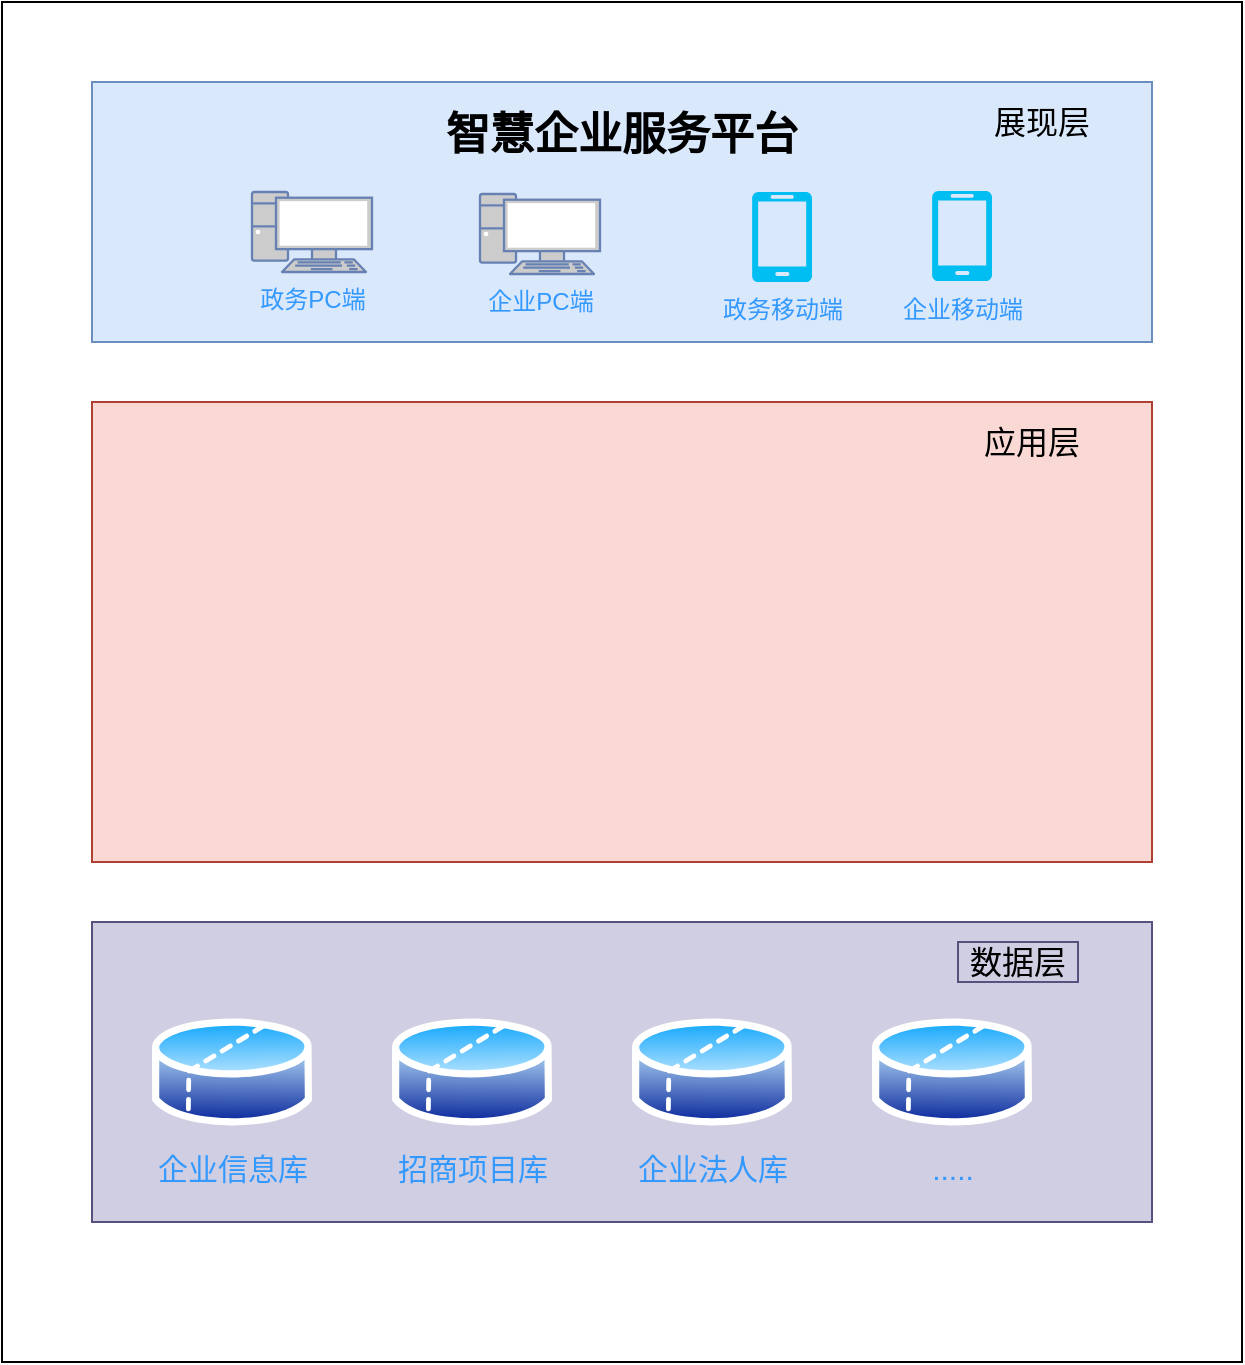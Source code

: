 <mxfile version="14.2.9" type="github">
  <diagram id="xwpSypxVo-qvQC3v7Vhw" name="Page-1">
    <mxGraphModel dx="754" dy="475" grid="1" gridSize="10" guides="1" tooltips="1" connect="1" arrows="1" fold="1" page="1" pageScale="1" pageWidth="827" pageHeight="1169" math="0" shadow="0">
      <root>
        <mxCell id="0" />
        <mxCell id="1" parent="0" />
        <mxCell id="zwwpV-oR1FDmDDmUrEG6-1" value="" style="rounded=0;whiteSpace=wrap;html=1;" vertex="1" parent="1">
          <mxGeometry x="115" y="440" width="620" height="680" as="geometry" />
        </mxCell>
        <mxCell id="zwwpV-oR1FDmDDmUrEG6-10" value="" style="group" vertex="1" connectable="0" parent="1">
          <mxGeometry x="160" y="480" width="530" height="130" as="geometry" />
        </mxCell>
        <mxCell id="zwwpV-oR1FDmDDmUrEG6-2" value="" style="rounded=0;whiteSpace=wrap;html=1;fillColor=#dae8fc;strokeColor=#6c8ebf;" vertex="1" parent="zwwpV-oR1FDmDDmUrEG6-10">
          <mxGeometry width="530" height="130" as="geometry" />
        </mxCell>
        <mxCell id="zwwpV-oR1FDmDDmUrEG6-3" value="&lt;b&gt;&lt;font style=&quot;font-size: 22px&quot;&gt;智慧企业服务平台&lt;/font&gt;&lt;/b&gt;" style="text;html=1;strokeColor=none;fillColor=none;align=center;verticalAlign=middle;whiteSpace=wrap;rounded=0;" vertex="1" parent="zwwpV-oR1FDmDDmUrEG6-10">
          <mxGeometry x="100" y="17" width="330" height="20" as="geometry" />
        </mxCell>
        <mxCell id="zwwpV-oR1FDmDDmUrEG6-4" value="&lt;font color=&quot;#3399ff&quot;&gt;政务PC端&lt;/font&gt;" style="fontColor=#0066CC;verticalAlign=top;verticalLabelPosition=bottom;labelPosition=center;align=center;html=1;outlineConnect=0;fillColor=#CCCCCC;strokeColor=#6881B3;gradientColor=none;gradientDirection=north;strokeWidth=2;shape=mxgraph.networks.pc;" vertex="1" parent="zwwpV-oR1FDmDDmUrEG6-10">
          <mxGeometry x="80" y="55" width="60" height="40" as="geometry" />
        </mxCell>
        <mxCell id="zwwpV-oR1FDmDDmUrEG6-5" value="&lt;font color=&quot;#3399ff&quot;&gt;企业PC端&lt;/font&gt;" style="fontColor=#0066CC;verticalAlign=top;verticalLabelPosition=bottom;labelPosition=center;align=center;html=1;outlineConnect=0;fillColor=#CCCCCC;strokeColor=#6881B3;gradientColor=none;gradientDirection=north;strokeWidth=2;shape=mxgraph.networks.pc;" vertex="1" parent="zwwpV-oR1FDmDDmUrEG6-10">
          <mxGeometry x="194" y="56" width="60" height="40" as="geometry" />
        </mxCell>
        <mxCell id="zwwpV-oR1FDmDDmUrEG6-7" value="&lt;font color=&quot;#3399ff&quot;&gt;政务移动端&lt;/font&gt;" style="verticalLabelPosition=bottom;html=1;verticalAlign=top;align=center;strokeColor=none;fillColor=#00BEF2;shape=mxgraph.azure.mobile;pointerEvents=1;" vertex="1" parent="zwwpV-oR1FDmDDmUrEG6-10">
          <mxGeometry x="330" y="55" width="30" height="45" as="geometry" />
        </mxCell>
        <mxCell id="zwwpV-oR1FDmDDmUrEG6-8" value="&lt;font color=&quot;#3399ff&quot;&gt;企业移动端&lt;/font&gt;" style="verticalLabelPosition=bottom;html=1;verticalAlign=top;align=center;strokeColor=none;fillColor=#00BEF2;shape=mxgraph.azure.mobile;pointerEvents=1;" vertex="1" parent="zwwpV-oR1FDmDDmUrEG6-10">
          <mxGeometry x="420" y="54.5" width="30" height="45" as="geometry" />
        </mxCell>
        <mxCell id="zwwpV-oR1FDmDDmUrEG6-9" value="&lt;font style=&quot;font-size: 16px&quot;&gt;展现层&lt;/font&gt;" style="text;html=1;strokeColor=none;fillColor=none;align=center;verticalAlign=middle;whiteSpace=wrap;rounded=0;" vertex="1" parent="zwwpV-oR1FDmDDmUrEG6-10">
          <mxGeometry x="450" y="10" width="50" height="20" as="geometry" />
        </mxCell>
        <mxCell id="zwwpV-oR1FDmDDmUrEG6-11" value="" style="group;fillColor=#fad9d5;strokeColor=#ae4132;container=0;" vertex="1" connectable="0" parent="1">
          <mxGeometry x="160" y="640" width="530" height="230" as="geometry" />
        </mxCell>
        <mxCell id="zwwpV-oR1FDmDDmUrEG6-18" value="&lt;font style=&quot;font-size: 16px&quot;&gt;应用层&lt;br&gt;&lt;/font&gt;" style="text;html=1;strokeColor=none;fillColor=none;align=center;verticalAlign=middle;whiteSpace=wrap;rounded=0;" vertex="1" parent="1">
          <mxGeometry x="600" y="650" width="60" height="20" as="geometry" />
        </mxCell>
        <mxCell id="zwwpV-oR1FDmDDmUrEG6-19" value="" style="group;fillColor=#d0cee2;strokeColor=#56517e;container=0;" vertex="1" connectable="0" parent="1">
          <mxGeometry x="160" y="900" width="530" height="150" as="geometry" />
        </mxCell>
        <mxCell id="zwwpV-oR1FDmDDmUrEG6-20" value="&lt;font style=&quot;font-size: 16px&quot;&gt;数据层&lt;br&gt;&lt;/font&gt;" style="text;html=1;strokeColor=#56517e;fillColor=#d0cee2;align=center;verticalAlign=middle;whiteSpace=wrap;rounded=0;" vertex="1" parent="1">
          <mxGeometry x="593" y="910" width="60" height="20" as="geometry" />
        </mxCell>
        <mxCell id="zwwpV-oR1FDmDDmUrEG6-21" value="&lt;font color=&quot;#3399ff&quot; style=&quot;font-size: 15px&quot;&gt;企业信息库&lt;/font&gt;" style="aspect=fixed;perimeter=ellipsePerimeter;html=1;align=center;shadow=0;dashed=0;spacingTop=3;image;image=img/lib/active_directory/database_partition_2.svg;labelBackgroundColor=none;" vertex="1" parent="1">
          <mxGeometry x="190" y="945.4" width="80" height="59.2" as="geometry" />
        </mxCell>
        <mxCell id="zwwpV-oR1FDmDDmUrEG6-30" value="&lt;font color=&quot;#3399ff&quot; style=&quot;font-size: 15px&quot;&gt;招商项目库&lt;/font&gt;" style="aspect=fixed;perimeter=ellipsePerimeter;html=1;align=center;shadow=0;dashed=0;spacingTop=3;image;image=img/lib/active_directory/database_partition_2.svg;labelBackgroundColor=none;" vertex="1" parent="1">
          <mxGeometry x="310" y="945.4" width="80" height="59.2" as="geometry" />
        </mxCell>
        <mxCell id="zwwpV-oR1FDmDDmUrEG6-31" value="&lt;font color=&quot;#3399ff&quot; style=&quot;font-size: 15px&quot;&gt;企业法人库&lt;/font&gt;" style="aspect=fixed;perimeter=ellipsePerimeter;html=1;align=center;shadow=0;dashed=0;spacingTop=3;image;image=img/lib/active_directory/database_partition_2.svg;labelBackgroundColor=none;" vertex="1" parent="1">
          <mxGeometry x="430" y="945.4" width="80" height="59.2" as="geometry" />
        </mxCell>
        <mxCell id="zwwpV-oR1FDmDDmUrEG6-32" value="&lt;font color=&quot;#3399ff&quot;&gt;&lt;span style=&quot;font-size: 15px&quot;&gt;.....&lt;/span&gt;&lt;/font&gt;" style="aspect=fixed;perimeter=ellipsePerimeter;html=1;align=center;shadow=0;dashed=0;spacingTop=3;image;image=img/lib/active_directory/database_partition_2.svg;labelBackgroundColor=none;" vertex="1" parent="1">
          <mxGeometry x="550" y="945.4" width="80" height="59.2" as="geometry" />
        </mxCell>
      </root>
    </mxGraphModel>
  </diagram>
</mxfile>

